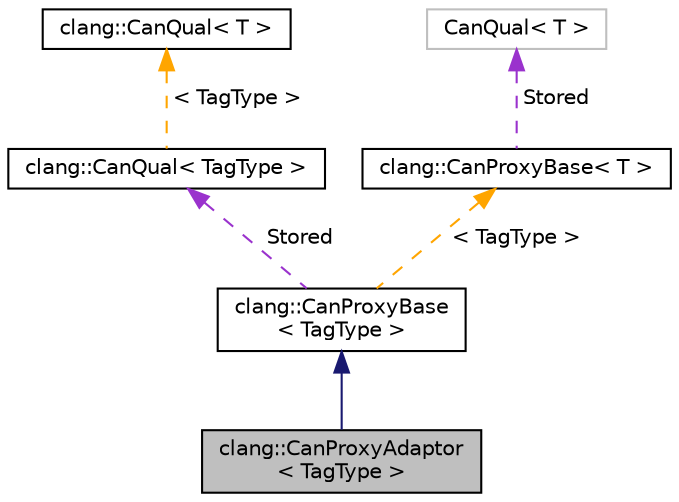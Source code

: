 digraph "clang::CanProxyAdaptor&lt; TagType &gt;"
{
 // LATEX_PDF_SIZE
  bgcolor="transparent";
  edge [fontname="Helvetica",fontsize="10",labelfontname="Helvetica",labelfontsize="10"];
  node [fontname="Helvetica",fontsize="10",shape=record];
  Node1 [label="clang::CanProxyAdaptor\l\< TagType \>",height=0.2,width=0.4,color="black", fillcolor="grey75", style="filled", fontcolor="black",tooltip=" "];
  Node2 -> Node1 [dir="back",color="midnightblue",fontsize="10",style="solid",fontname="Helvetica"];
  Node2 [label="clang::CanProxyBase\l\< TagType \>",height=0.2,width=0.4,color="black",URL="$classclang_1_1CanProxyBase.html",tooltip=" "];
  Node3 -> Node2 [dir="back",color="darkorchid3",fontsize="10",style="dashed",label=" Stored" ,fontname="Helvetica"];
  Node3 [label="clang::CanQual\< TagType \>",height=0.2,width=0.4,color="black",URL="$classclang_1_1CanQual.html",tooltip=" "];
  Node4 -> Node3 [dir="back",color="orange",fontsize="10",style="dashed",label=" \< TagType \>" ,fontname="Helvetica"];
  Node4 [label="clang::CanQual\< T \>",height=0.2,width=0.4,color="black",URL="$classclang_1_1CanQual.html",tooltip="Represents a canonical, potentially-qualified type."];
  Node5 -> Node2 [dir="back",color="orange",fontsize="10",style="dashed",label=" \< TagType \>" ,fontname="Helvetica"];
  Node5 [label="clang::CanProxyBase\< T \>",height=0.2,width=0.4,color="black",URL="$classclang_1_1CanProxyBase.html",tooltip="Base class of all canonical proxy types, which is responsible for storing the underlying canonical ty..."];
  Node6 -> Node5 [dir="back",color="darkorchid3",fontsize="10",style="dashed",label=" Stored" ,fontname="Helvetica"];
  Node6 [label="CanQual\< T \>",height=0.2,width=0.4,color="grey75",tooltip=" "];
}
